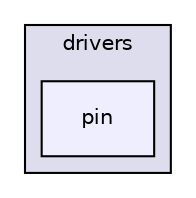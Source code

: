 digraph "pin" {
  compound=true
  node [ fontsize="10", fontname="Helvetica"];
  edge [ labelfontsize="10", labelfontname="Helvetica"];
  subgraph clusterdir_3272f9f9556099c0b986cb38fa788482 {
    graph [ bgcolor="#ddddee", pencolor="black", label="drivers" fontname="Helvetica", fontsize="10", URL="dir_3272f9f9556099c0b986cb38fa788482.html"]
  dir_7c4554949c0096211eedfa2401574096 [shape=box, label="pin", style="filled", fillcolor="#eeeeff", pencolor="black", URL="dir_7c4554949c0096211eedfa2401574096.html"];
  }
}
